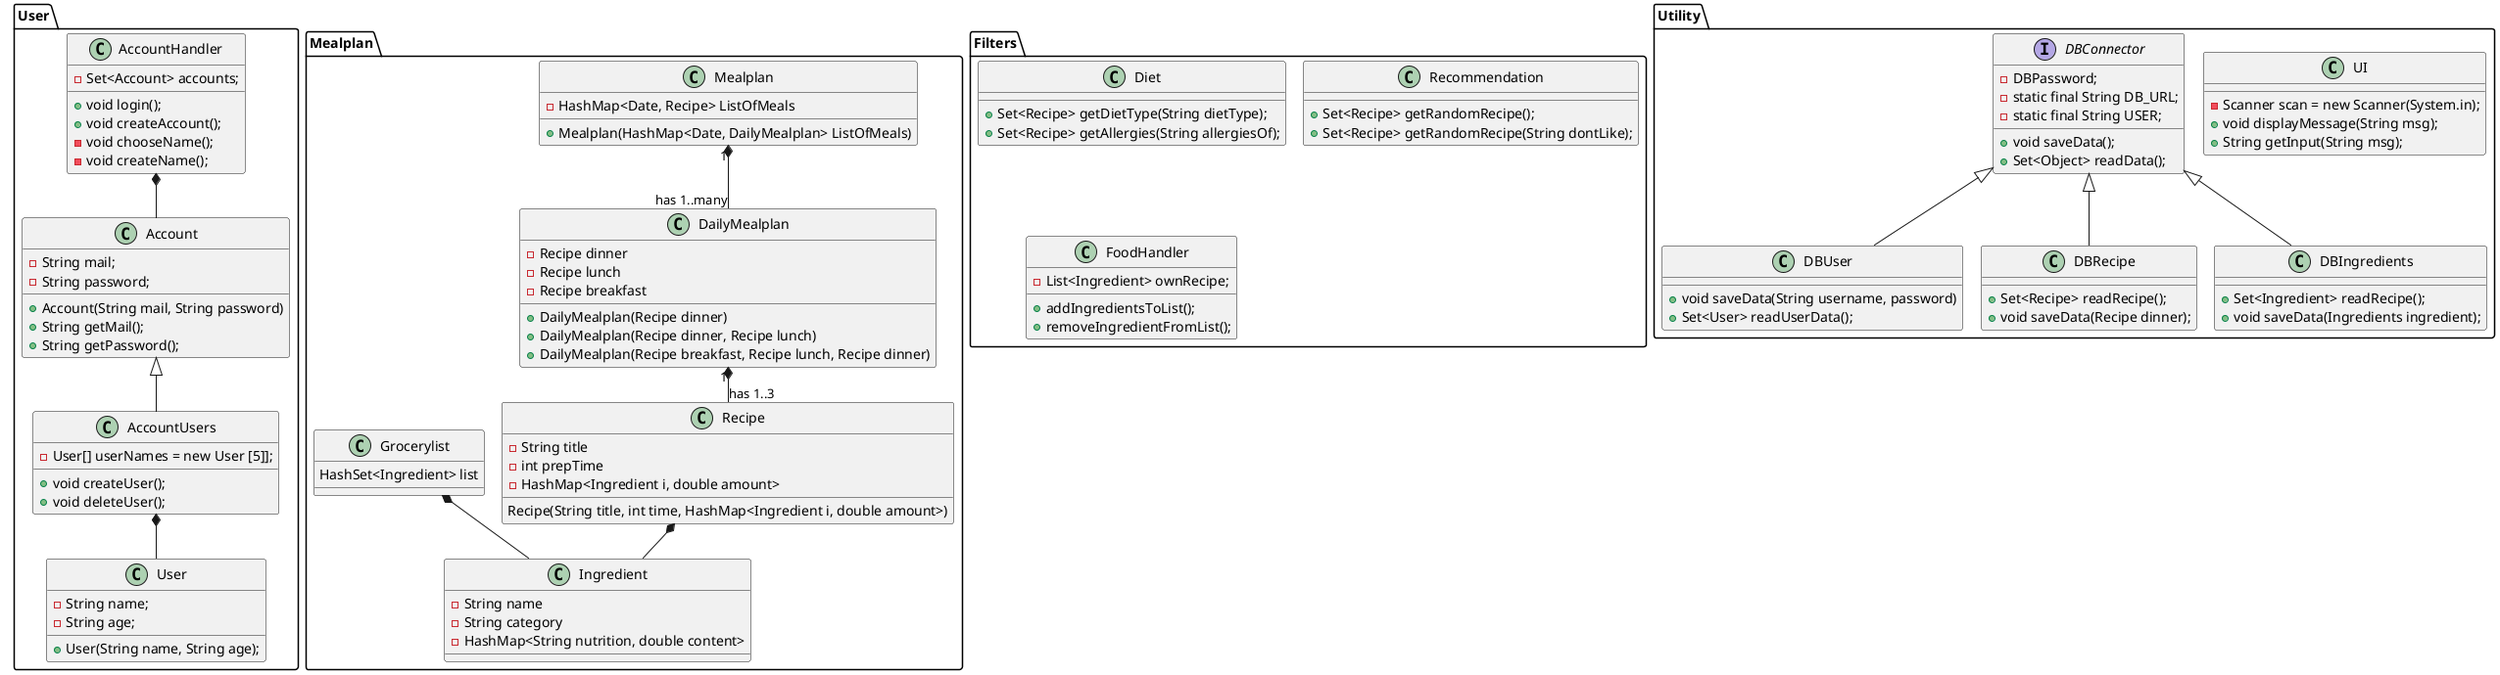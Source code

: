 @startuml
'https://plantuml.com/class-diagram
!pragma layout smetana

Package User{
class Account
class AccountUsers
class AccountHandler
class User

'Label on relations
Account <|-- AccountUsers
AccountHandler *-- Account
AccountUsers *-- User

'Methods and attributes
Account : - String mail;
Account : - String password;
Account : + Account(String mail, String password)
Account : + String getMail();
Account : + String getPassword();

AccountUsers : - User[] userNames = new User [5]];
AccountUsers : + void createUser();
AccountUsers : + void deleteUser();

AccountHandler : + void login();
AccountHandler : + void createAccount();
AccountHandler : - Set<Account> accounts;
AccountHandler : - void chooseName();
AccountHandler : - void createName();

User : - String name;
User : - String age;
User : + User(String name, String age);

}

Package Mealplan{
class Mealplan
Mealplan : - HashMap<Date, Recipe> ListOfMeals
Mealplan : + Mealplan(HashMap<Date, DailyMealplan> ListOfMeals)

class DailyMealplan
DailyMealplan : - Recipe dinner
DailyMealplan : - Recipe lunch
DailyMealplan : - Recipe breakfast
DailyMealplan : + DailyMealplan(Recipe dinner)
DailyMealplan : + DailyMealplan(Recipe dinner, Recipe lunch)
DailyMealplan : + DailyMealplan(Recipe breakfast, Recipe lunch, Recipe dinner)

class Recipe
Recipe : - String title
Recipe : - int prepTime
Recipe : - HashMap<Ingredient i, double amount>
Recipe : Recipe(String title, int time, HashMap<Ingredient i, double amount>)

class Ingredient
Ingredient : - String name
Ingredient : - String category
Ingredient : - HashMap<String nutrition, double content>

class Grocerylist
Grocerylist : HashSet<Ingredient> list

'Label on relations
Mealplan "1" *-- "has 1..many" DailyMealplan
DailyMealplan "1" *-- "has 1..3" Recipe
Recipe *-- Ingredient
Grocerylist *-- Ingredient
}

Package Filters{
class Diet
'behøves felter vedr. diæt typer?
'Diet : - String lowCarb;
'Diet : - String keto;

Diet : + Set<Recipe> getDietType(String dietType);
Diet : + Set<Recipe> getAllergies(String allergiesOf);
'evt i fremtiden en liste hvor begge kriterier indgår

class Recommendation
Recommendation : + Set<Recipe> getRandomRecipe();
Recommendation : + Set<Recipe> getRandomRecipe(String dontLike);

class FoodHandler
FoodHandler : - List<Ingredient> ownRecipe;
FoodHandler : + addIngredientsToList();
FoodHandler : + removeIngredientFromList();

}



Package Utility{
'class IO
class UI
interface DBConnector
class DBUser
class DBRecipe
class DBIngredients


UI : - Scanner scan = new Scanner(System.in);
UI : + void displayMessage(String msg);
UI : + String getInput(String msg);

DBConnector : - DBPassword;
DBConnector : - static final String DB_URL;
DBConnector : - static final String USER;
DBConnector : + void saveData();
DBConnector : + Set<Object> readData();

DBUser : + void saveData(String username, password)
DBUser : + Set<User> readUserData();

DBRecipe : + Set<Recipe> readRecipe();
DBRecipe : + void saveData(Recipe dinner);

DBIngredients : + Set<Ingredient> readRecipe();
DBIngredients : + void saveData(Ingredients ingredient);

}


'Label on relations
DBConnector <|-- DBUser
DBConnector <|-- DBRecipe
DBConnector <|-- DBIngredients

'User *-- Grocerylist
'Recipe *-- Diet
'Recipe *-- DBConnector
'Ingredient *-- DBConnector
@enduml